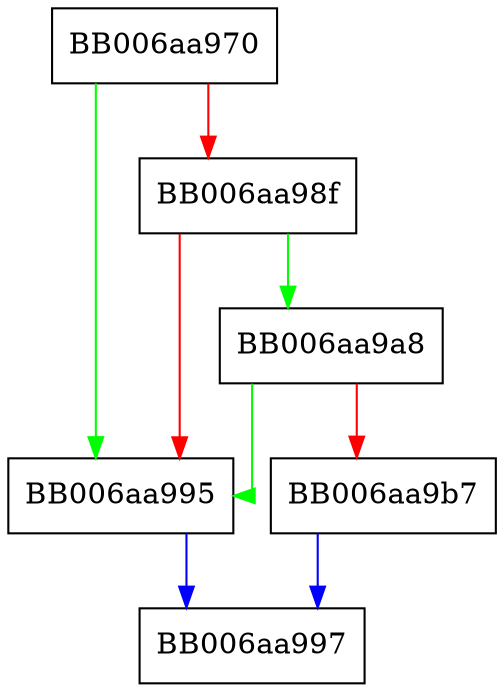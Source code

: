 digraph sha224_internal_final {
  node [shape="box"];
  graph [splines=ortho];
  BB006aa970 -> BB006aa995 [color="green"];
  BB006aa970 -> BB006aa98f [color="red"];
  BB006aa98f -> BB006aa9a8 [color="green"];
  BB006aa98f -> BB006aa995 [color="red"];
  BB006aa995 -> BB006aa997 [color="blue"];
  BB006aa9a8 -> BB006aa995 [color="green"];
  BB006aa9a8 -> BB006aa9b7 [color="red"];
  BB006aa9b7 -> BB006aa997 [color="blue"];
}